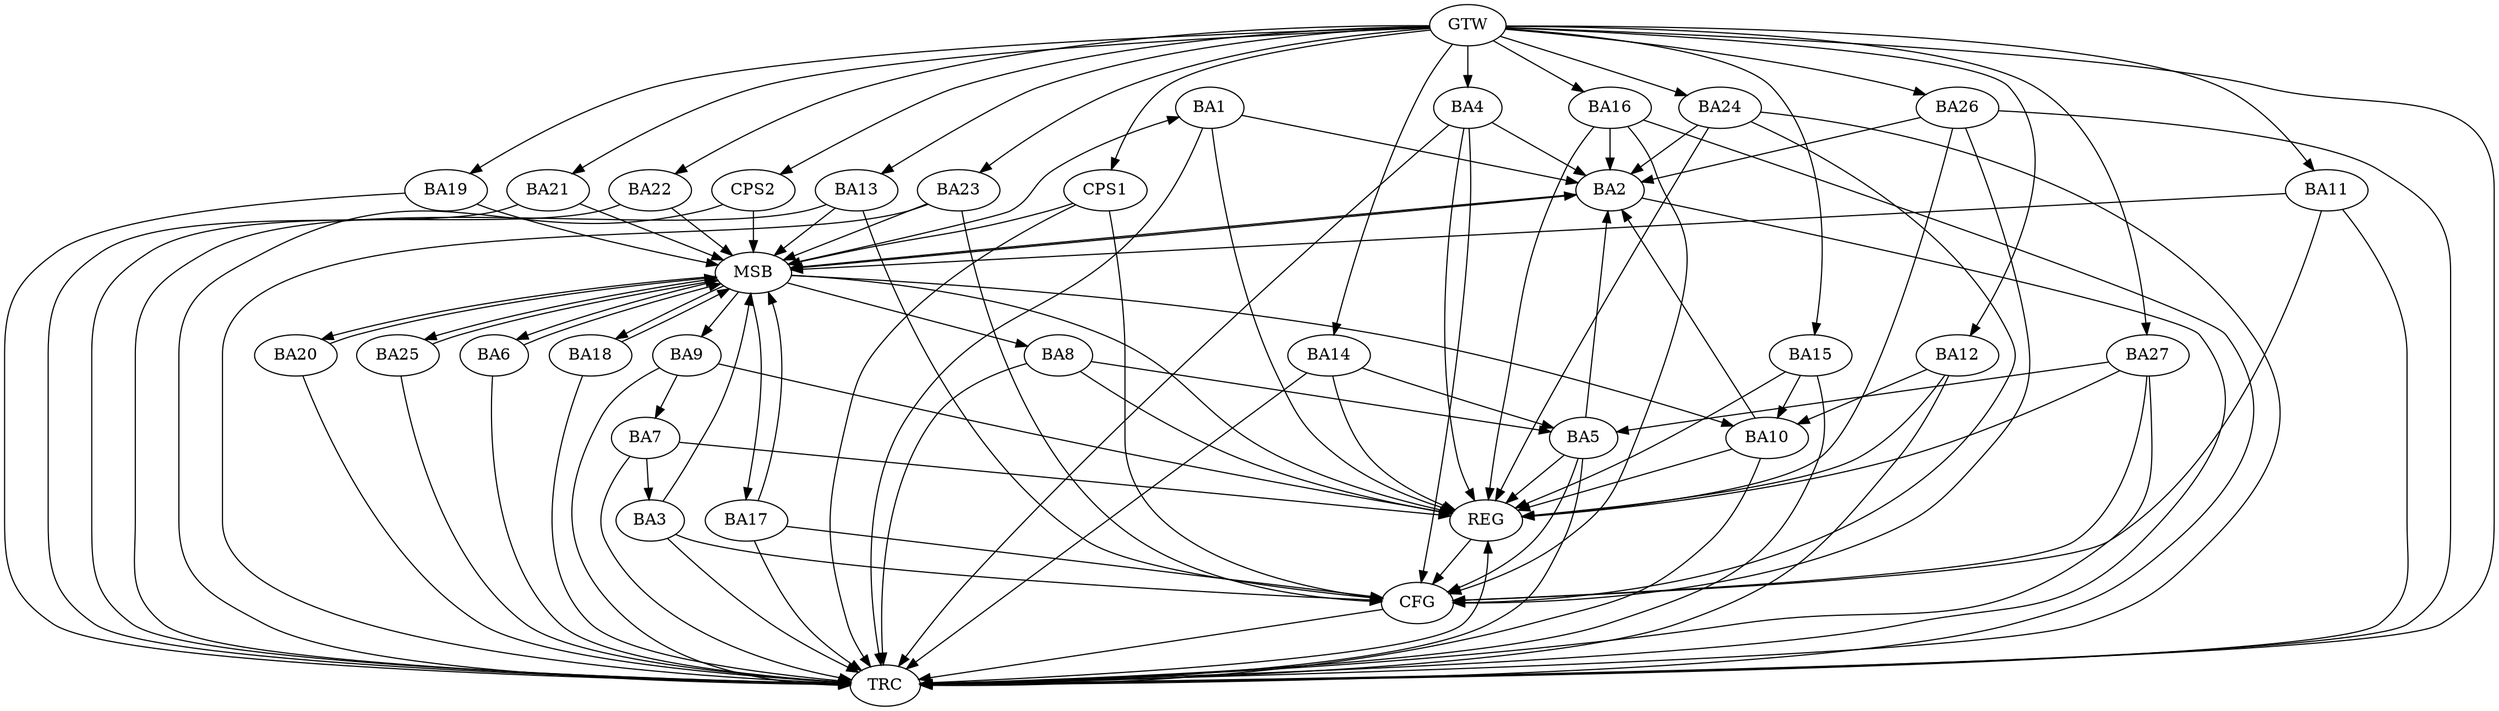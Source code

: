 strict digraph G {
  BA1 [ label="BA1" ];
  BA2 [ label="BA2" ];
  BA3 [ label="BA3" ];
  BA4 [ label="BA4" ];
  BA5 [ label="BA5" ];
  BA6 [ label="BA6" ];
  BA7 [ label="BA7" ];
  BA8 [ label="BA8" ];
  BA9 [ label="BA9" ];
  BA10 [ label="BA10" ];
  BA11 [ label="BA11" ];
  BA12 [ label="BA12" ];
  BA13 [ label="BA13" ];
  BA14 [ label="BA14" ];
  BA15 [ label="BA15" ];
  BA16 [ label="BA16" ];
  BA17 [ label="BA17" ];
  BA18 [ label="BA18" ];
  BA19 [ label="BA19" ];
  BA20 [ label="BA20" ];
  BA21 [ label="BA21" ];
  BA22 [ label="BA22" ];
  BA23 [ label="BA23" ];
  BA24 [ label="BA24" ];
  BA25 [ label="BA25" ];
  BA26 [ label="BA26" ];
  BA27 [ label="BA27" ];
  CPS1 [ label="CPS1" ];
  CPS2 [ label="CPS2" ];
  GTW [ label="GTW" ];
  REG [ label="REG" ];
  MSB [ label="MSB" ];
  CFG [ label="CFG" ];
  TRC [ label="TRC" ];
  BA1 -> BA2;
  BA4 -> BA2;
  BA5 -> BA2;
  BA7 -> BA3;
  BA8 -> BA5;
  BA9 -> BA7;
  BA10 -> BA2;
  BA12 -> BA10;
  BA14 -> BA5;
  BA15 -> BA10;
  BA16 -> BA2;
  BA24 -> BA2;
  BA26 -> BA2;
  BA27 -> BA5;
  GTW -> BA4;
  GTW -> BA11;
  GTW -> BA12;
  GTW -> BA13;
  GTW -> BA14;
  GTW -> BA15;
  GTW -> BA16;
  GTW -> BA19;
  GTW -> BA21;
  GTW -> BA22;
  GTW -> BA23;
  GTW -> BA24;
  GTW -> BA26;
  GTW -> BA27;
  GTW -> CPS1;
  GTW -> CPS2;
  BA1 -> REG;
  BA4 -> REG;
  BA5 -> REG;
  BA7 -> REG;
  BA8 -> REG;
  BA9 -> REG;
  BA10 -> REG;
  BA12 -> REG;
  BA14 -> REG;
  BA15 -> REG;
  BA16 -> REG;
  BA24 -> REG;
  BA26 -> REG;
  BA27 -> REG;
  BA2 -> MSB;
  MSB -> BA1;
  MSB -> REG;
  BA3 -> MSB;
  MSB -> BA2;
  BA6 -> MSB;
  BA11 -> MSB;
  MSB -> BA10;
  BA13 -> MSB;
  BA17 -> MSB;
  BA18 -> MSB;
  BA19 -> MSB;
  MSB -> BA9;
  BA20 -> MSB;
  MSB -> BA17;
  BA21 -> MSB;
  MSB -> BA18;
  BA22 -> MSB;
  MSB -> BA20;
  BA23 -> MSB;
  BA25 -> MSB;
  CPS1 -> MSB;
  MSB -> BA6;
  CPS2 -> MSB;
  MSB -> BA8;
  MSB -> BA25;
  BA11 -> CFG;
  BA5 -> CFG;
  BA17 -> CFG;
  BA3 -> CFG;
  BA13 -> CFG;
  BA16 -> CFG;
  BA24 -> CFG;
  BA4 -> CFG;
  BA23 -> CFG;
  BA26 -> CFG;
  BA27 -> CFG;
  CPS1 -> CFG;
  REG -> CFG;
  BA1 -> TRC;
  BA2 -> TRC;
  BA3 -> TRC;
  BA4 -> TRC;
  BA5 -> TRC;
  BA6 -> TRC;
  BA7 -> TRC;
  BA8 -> TRC;
  BA9 -> TRC;
  BA10 -> TRC;
  BA11 -> TRC;
  BA12 -> TRC;
  BA13 -> TRC;
  BA14 -> TRC;
  BA15 -> TRC;
  BA16 -> TRC;
  BA17 -> TRC;
  BA18 -> TRC;
  BA19 -> TRC;
  BA20 -> TRC;
  BA21 -> TRC;
  BA22 -> TRC;
  BA23 -> TRC;
  BA24 -> TRC;
  BA25 -> TRC;
  BA26 -> TRC;
  BA27 -> TRC;
  CPS1 -> TRC;
  CPS2 -> TRC;
  GTW -> TRC;
  CFG -> TRC;
  TRC -> REG;
}
